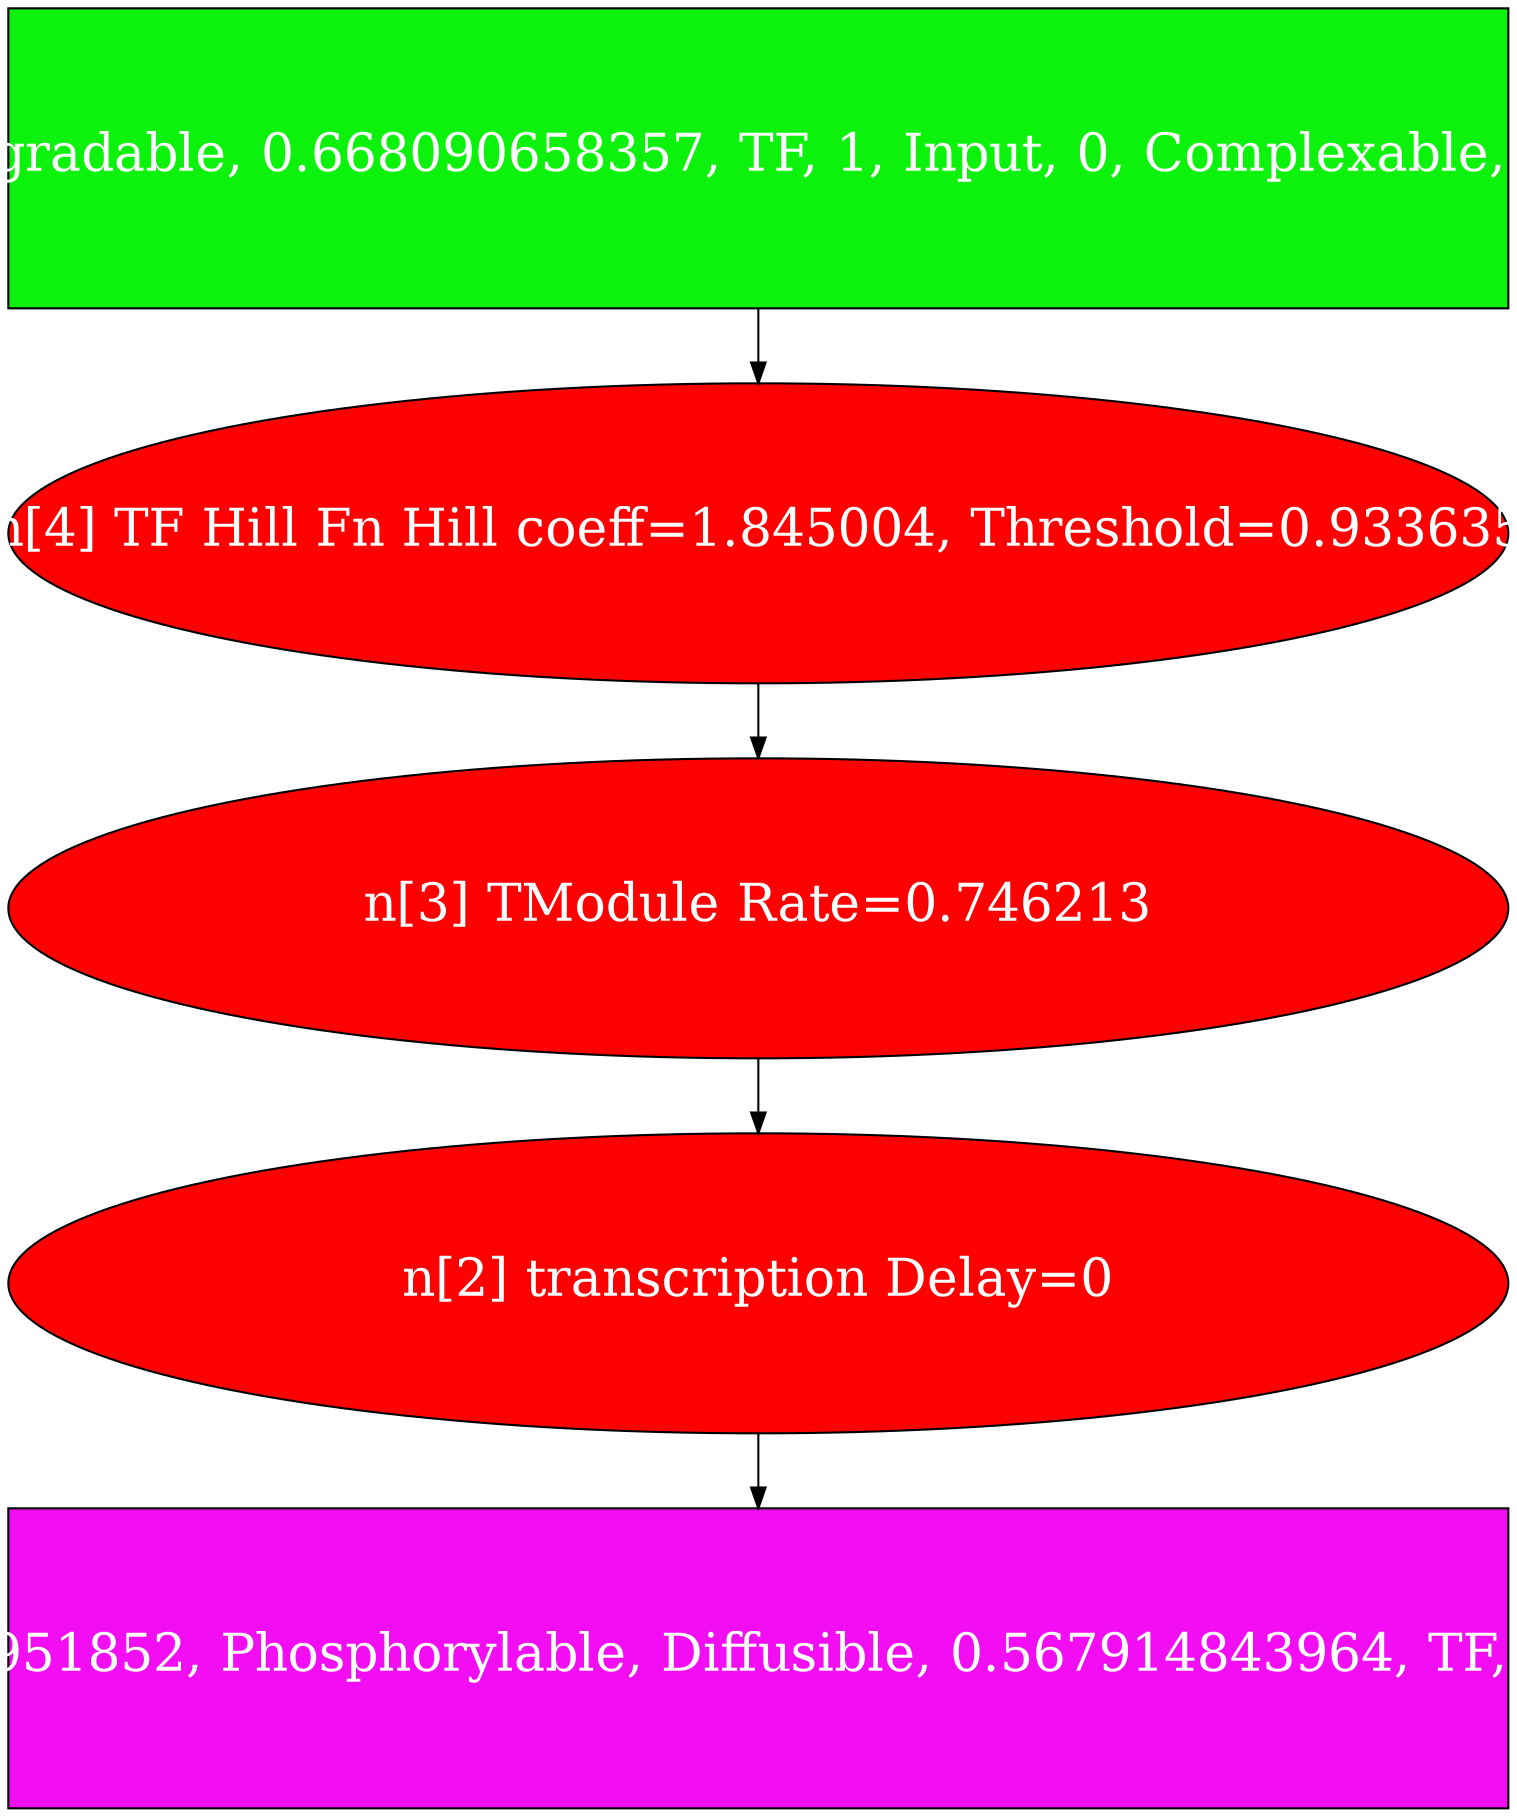 digraph G {
	graph [bb="0,0,720,864"];
	node [label="\N"];
	"s[1] , Species, Degradable, 0.310533951852, Phosphorylable, Diffusible, 0.567914843964, TF, 1, Complexable, Output, 0 Node #1  "	 [fillcolor="#f20df2",
		fixedsize=true,
		fontcolor="#FFFFFF",
		fontsize=25,
		height=2,
		pos="360,72",
		shape=rectangle,
		style=filled,
		width=10];
	"n[2] transcription Delay=0"	 [fillcolor=red,
		fixedsize=true,
		fontcolor="#FFFFFF",
		fontsize=25,
		height=2,
		pos="360,252",
		style=filled,
		width=10];
	"n[2] transcription Delay=0" -> "s[1] , Species, Degradable, 0.310533951852, Phosphorylable, Diffusible, 0.567914843964, TF, 1, Complexable, Output, 0 Node #1  "	 [pos="e,360,144 360,179.88 360,171.39 360,162.67 360,154.06"];
	"n[3] TModule Rate=0.746213"	 [fillcolor=red,
		fixedsize=true,
		fontcolor="#FFFFFF",
		fontsize=25,
		height=2,
		pos="360,432",
		style=filled,
		width=10];
	"n[3] TModule Rate=0.746213" -> "n[2] transcription Delay=0"	 [pos="e,360,324 360,359.88 360,351.39 360,342.67 360,334.06"];
	"s[0] , Species, Degradable, 0.668090658357, TF, 1, Input, 0, Complexable, Kinase Node #0  "	 [fillcolor="#0df20d",
		fixedsize=true,
		fontcolor="#FFFFFF",
		fontsize=25,
		height=2,
		pos="360,792",
		shape=rectangle,
		style=filled,
		width=10];
	"n[4] TF Hill Fn Hill coeff=1.845004, Threshold=0.933635"	 [fillcolor=red,
		fixedsize=true,
		fontcolor="#FFFFFF",
		fontsize=25,
		height=2,
		pos="360,612",
		style=filled,
		width=10];
	"s[0] , Species, Degradable, 0.668090658357, TF, 1, Input, 0, Complexable, Kinase Node #0  " -> "n[4] TF Hill Fn Hill coeff=1.845004, Threshold=0.933635"	 [pos="e,360,684 360,719.88 360,711.39 360,702.67 360,694.06"];
	"n[4] TF Hill Fn Hill coeff=1.845004, Threshold=0.933635" -> "n[3] TModule Rate=0.746213"	 [pos="e,360,504 360,539.88 360,531.39 360,522.67 360,514.06"];
}
